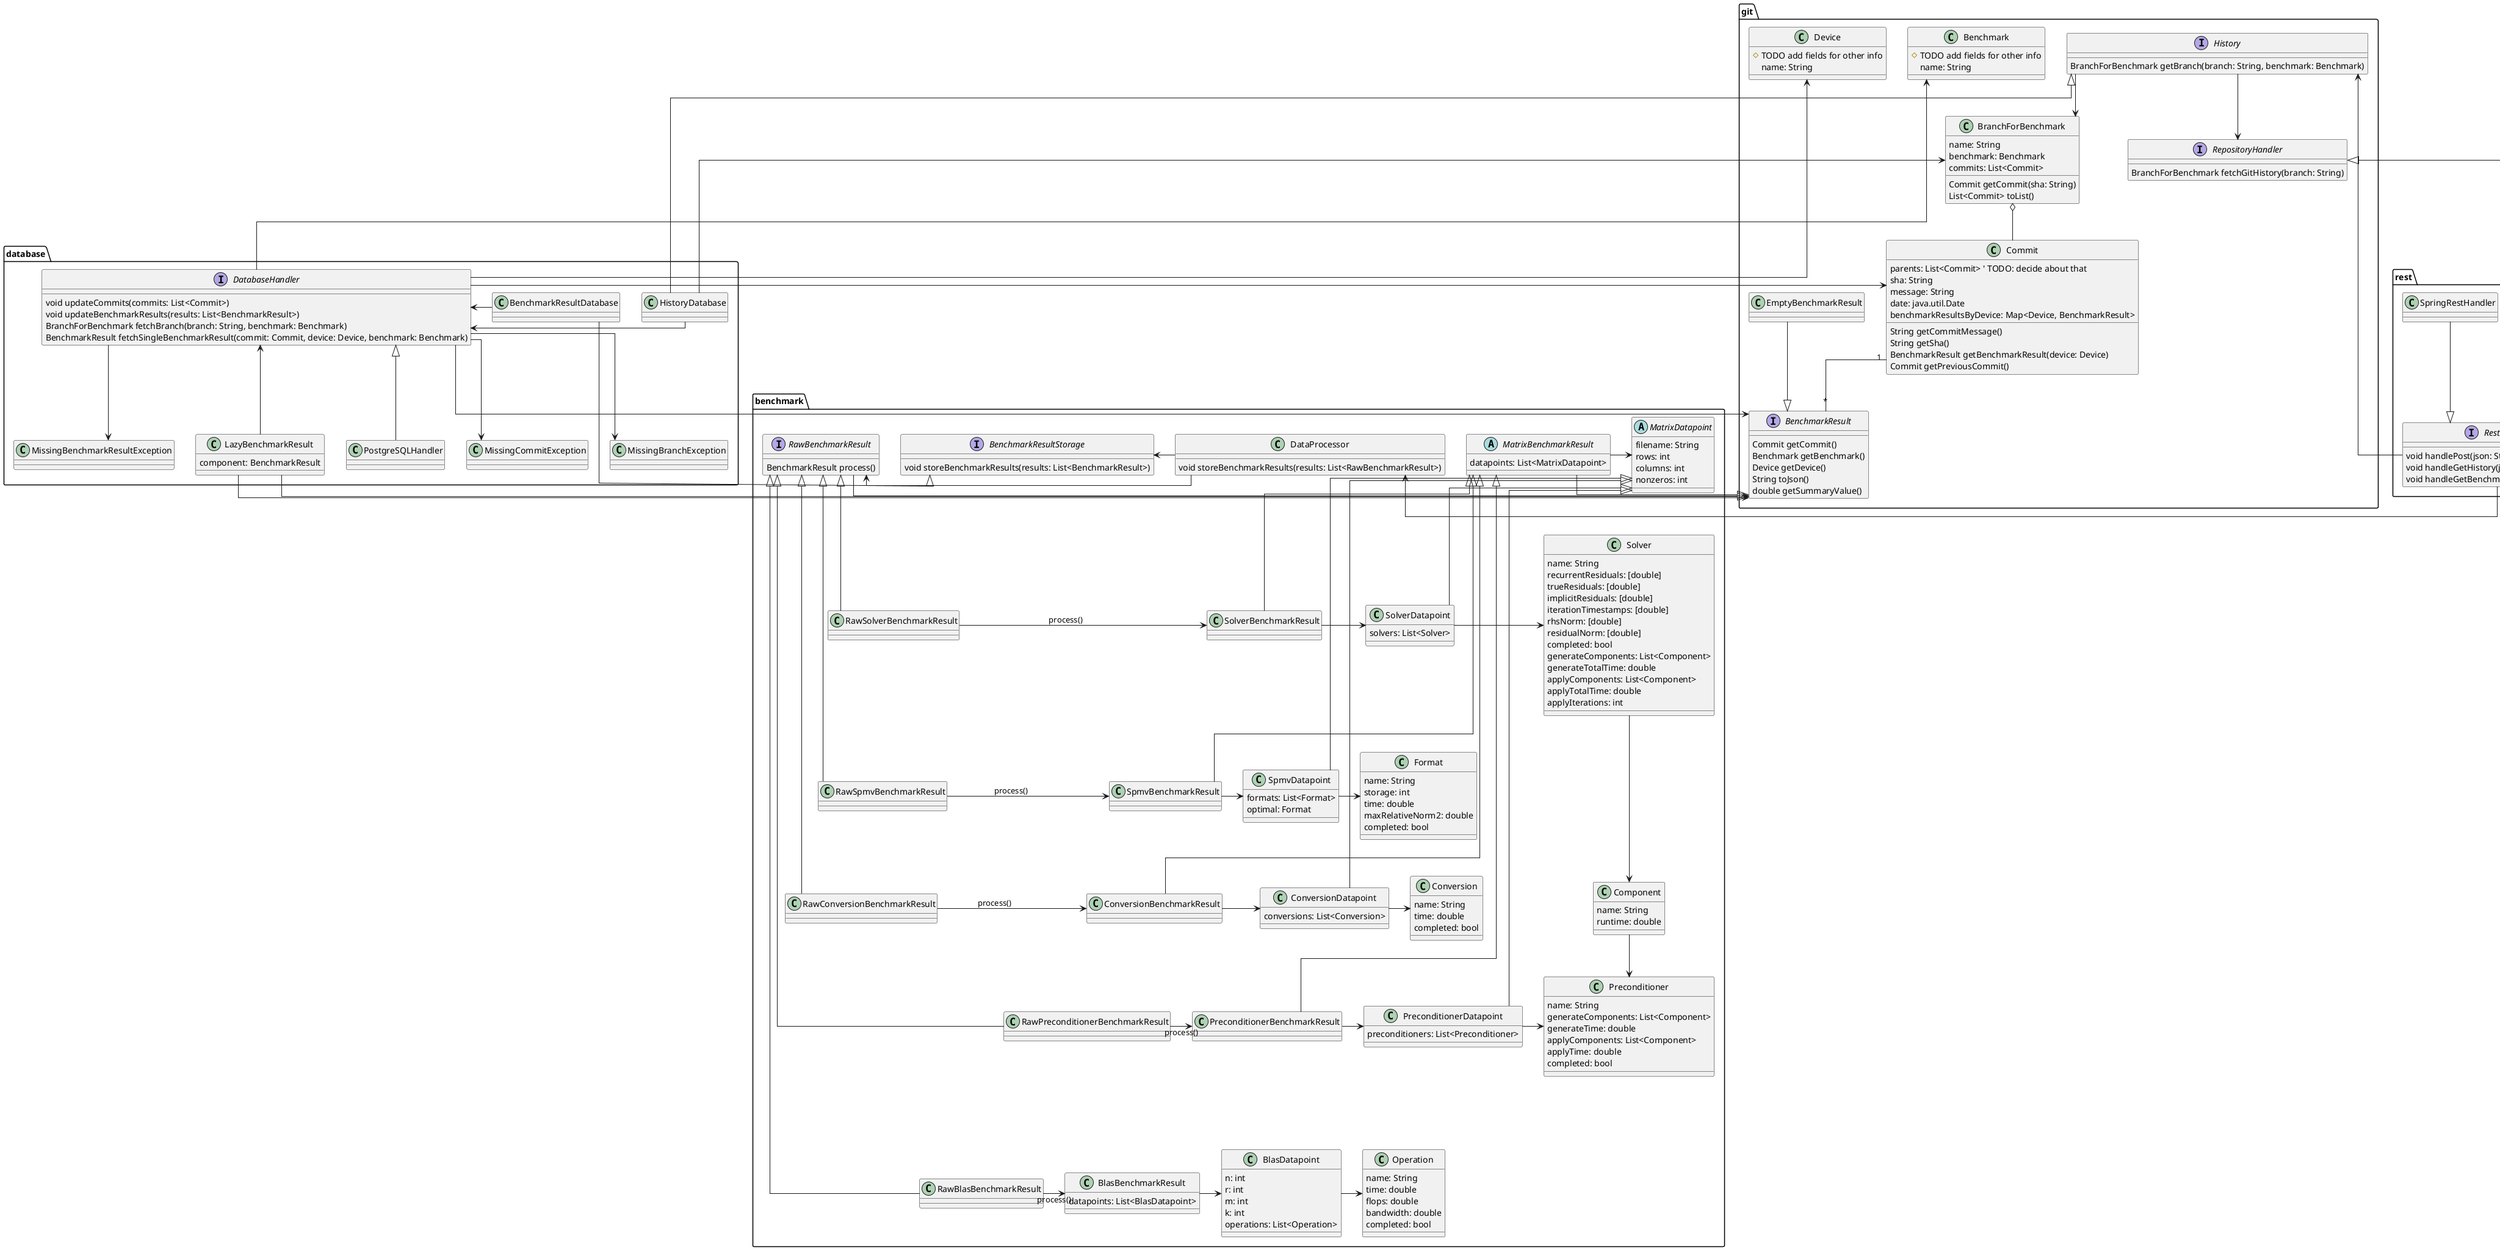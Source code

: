 @startuml backend

skinparam linetype ortho

package git {
  interface History {
   BranchForBenchmark getBranch(branch: String, benchmark: Benchmark)
  }

  interface RepositoryHandler {
    BranchForBenchmark fetchGitHistory(branch: String)
  }

  class Commit {
    parents: List<Commit> ' TODO: decide about that
    sha: String
    message: String
    date: java.util.Date
    benchmarkResultsByDevice: Map<Device, BenchmarkResult>
    String getCommitMessage()
    String getSha()
    BenchmarkResult getBenchmarkResult(device: Device)
    Commit getPreviousCommit()
  }
  
  
  class BranchForBenchmark {
    name: String
    benchmark: Benchmark
    commits: List<Commit>
    Commit getCommit(sha: String)
    List<Commit> toList()
  }
    
  interface BenchmarkResult {
    Commit getCommit()
    Benchmark getBenchmark()
    Device getDevice()
    String toJson()
    double getSummaryValue()
  }

  class Benchmark {
    # TODO add fields for other info
    name: String
  }

  class Device {
    # TODO add fields for other info
    name: String
  }

  class EmptyBenchmarkResult
  EmptyBenchmarkResult --|> BenchmarkResult
  
  History --> BranchForBenchmark
  History --> RepositoryHandler
  
  BranchForBenchmark o-- Commit
  Commit "1" -- "*" BenchmarkResult
}


package rest {
  class GitApiHandler
  class SpringRestHandler
  
  interface RestHandler {
    void handlePost(json: String)
    void handleGetHistory(json: String)
    void handleGetBenchmarkResult(json: String)
  }
   
  SpringRestHandler --|> RestHandler
}

package database {
  class PostgreSQLHandler
  
  interface DatabaseHandler {
    void updateCommits(commits: List<Commit>)
    void updateBenchmarkResults(results: List<BenchmarkResult>)
    BranchForBenchmark fetchBranch(branch: String, benchmark: Benchmark)
    BenchmarkResult fetchSingleBenchmarkResult(commit: Commit, device: Device, benchmark: Benchmark)
  }
  
  class HistoryDatabase

  class MissingCommitException
  class MissingBranchException
  class MissingBenchmarkResultException
  
  DatabaseHandler <- HistoryDatabase
  DatabaseHandler <|-- PostgreSQLHandler
  DatabaseHandler --> MissingCommitException
  DatabaseHandler --> MissingBranchException
  DatabaseHandler --> MissingBenchmarkResultException

  class BenchmarkResultDatabase
  
  DatabaseHandler <- BenchmarkResultDatabase
  
  class LazyBenchmarkResult {
    component: BenchmarkResult
  }

  DatabaseHandler <-- LazyBenchmarkResult
}

package benchmark {
  abstract class MatrixBenchmarkResult {
    datapoints: List<MatrixDatapoint>
  }

  abstract class MatrixDatapoint {
    filename: String
    rows: int
    columns: int
    nonzeros: int
  }

  class BlasDatapoint {
    n: int
    r: int
    m: int
    k: int
    operations: List<Operation>
  }

  class Operation {
    name: String
    time: double
    flops: double
    bandwidth: double
    completed: bool
  }

  class ConversionDatapoint {
    conversions: List<Conversion>
  }

  class Conversion {
    name: String
    time: double
    completed: bool
  }

  class SpmvDatapoint {
    formats: List<Format>
    optimal: Format
  }

  class Format {
    name: String
    storage: int
    time: double
    maxRelativeNorm2: double
    completed: bool
  }

  class PreconditionerDatapoint {
    preconditioners: List<Preconditioner>
  }

  class Preconditioner {
    name: String
    generateComponents: List<Component>
    generateTime: double
    applyComponents: List<Component>
    applyTime: double
    completed: bool
  }

  class SolverDatapoint {
    solvers: List<Solver>
  }

  class Solver {
    name: String
    recurrentResiduals: [double]
    trueResiduals: [double]
    implicitResiduals: [double]
    iterationTimestamps: [double]
    rhsNorm: [double]
    residualNorm: [double]
    completed: bool
    generateComponents: List<Component>
    generateTotalTime: double
    applyComponents: List<Component>
    applyTotalTime: double
    applyIterations: int
  }

  class Component {
    name: String
    runtime: double
  }

  interface RawBenchmarkResult {
    BenchmarkResult process()
  } 

  class DataProcessor {
    void storeBenchmarkResults(results: List<RawBenchmarkResult>)
  }

  interface BenchmarkResultStorage {
    void storeBenchmarkResults(results: List<BenchmarkResult>)
  }

  class SolverBenchmarkResult {
  }

  class SpmvBenchmarkResult {
  }

  class ConversionBenchmarkResult {
  }

  class PreconditionerBenchmarkResult {
  }

  class BlasBenchmarkResult {
    datapoints: List<BlasDatapoint>
  }

  RawBenchmarkResult <- DataProcessor
  BenchmarkResultStorage <- DataProcessor
  RawBenchmarkResult <|-- RawSolverBenchmarkResult
  RawBenchmarkResult <|--- RawSpmvBenchmarkResult
  RawBenchmarkResult <|---- RawConversionBenchmarkResult
  RawBenchmarkResult <|----- RawPreconditionerBenchmarkResult

  RawBenchmarkResult <|------- RawBlasBenchmarkResult
  
  MatrixBenchmarkResult <|-- SolverBenchmarkResult
  MatrixBenchmarkResult <|--- SpmvBenchmarkResult
  MatrixBenchmarkResult <|---- ConversionBenchmarkResult
  MatrixBenchmarkResult <|----- PreconditionerBenchmarkResult

  MatrixDatapoint <|-- SolverDatapoint
  MatrixDatapoint <|--- SpmvDatapoint
  MatrixDatapoint <|---- ConversionDatapoint
  MatrixDatapoint <|----- PreconditionerDatapoint

  RawSolverBenchmarkResult -> SolverBenchmarkResult: "process()"
  RawSpmvBenchmarkResult -> SpmvBenchmarkResult: "process()"
  RawConversionBenchmarkResult -> ConversionBenchmarkResult: "process()"
  RawPreconditionerBenchmarkResult -> PreconditionerBenchmarkResult: "process()"
  RawBlasBenchmarkResult -> BlasBenchmarkResult: "process()"

  MatrixBenchmarkResult -> MatrixDatapoint
  BlasBenchmarkResult -> BlasDatapoint
  PreconditionerBenchmarkResult -> PreconditionerDatapoint
  SpmvBenchmarkResult -> SpmvDatapoint
  SolverBenchmarkResult -> SolverDatapoint
  ConversionBenchmarkResult -> ConversionDatapoint

  BlasDatapoint -> Operation
  PreconditionerDatapoint -> Preconditioner
  SpmvDatapoint -> Format
  SolverDatapoint -> Solver
  ConversionDatapoint -> Conversion

  Solver --> Component
  Component --> Preconditioner
}

History <- RestHandler
History <|- HistoryDatabase
BenchmarkResultStorage <|- BenchmarkResultDatabase
RepositoryHandler <|- GitApiHandler
DatabaseHandler -> Commit
DatabaseHandler -> BenchmarkResult
HistoryDatabase -> BranchForBenchmark
BenchmarkResult <|- LazyBenchmarkResult
BenchmarkResult <|-- MatrixBenchmarkResult
BenchmarkResult <- LazyBenchmarkResult
BenchmarkResult <- RawBenchmarkResult
DataProcessor <- RestHandler

DatabaseHandler -> Device
DatabaseHandler -> Benchmark


@enduml

